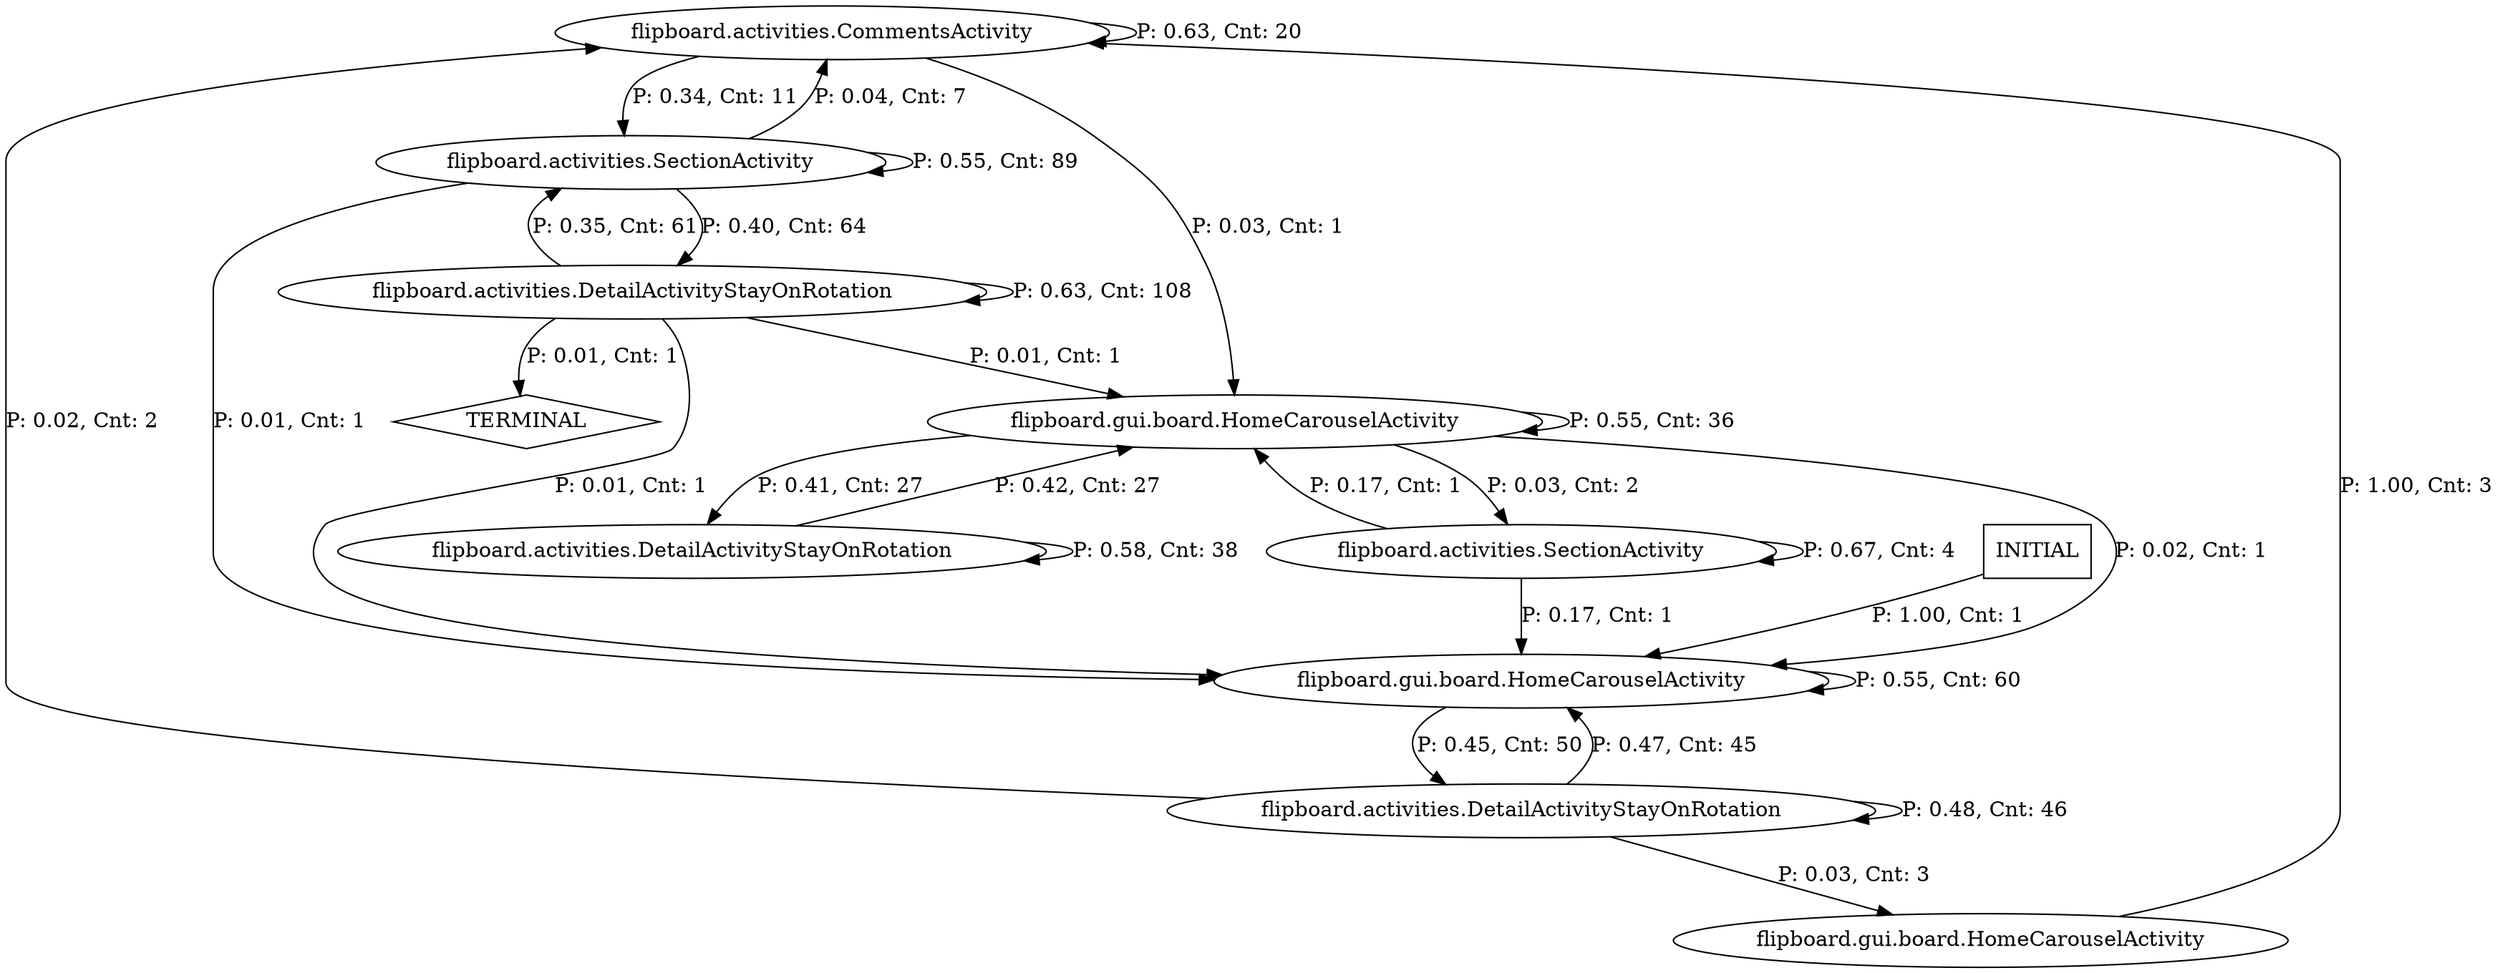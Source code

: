 digraph G {
  0 [label="flipboard.activities.CommentsActivity"];
  1 [label="flipboard.activities.DetailActivityStayOnRotation"];
  2 [label="flipboard.activities.DetailActivityStayOnRotation"];
  3 [label="flipboard.activities.DetailActivityStayOnRotation"];
  4 [label="flipboard.activities.SectionActivity"];
  5 [label="flipboard.activities.SectionActivity"];
  6 [label="flipboard.gui.board.HomeCarouselActivity"];
  7 [label="flipboard.gui.board.HomeCarouselActivity"];
  8 [label="flipboard.gui.board.HomeCarouselActivity"];
  9 [label="TERMINAL",shape=diamond];
  10 [label="INITIAL",shape=box];
0->0 [label="P: 0.63, Cnt: 20"];
0->5 [label="P: 0.34, Cnt: 11"];
0->8 [label="P: 0.03, Cnt: 1"];
1->1 [label="P: 0.58, Cnt: 38"];
1->8 [label="P: 0.42, Cnt: 27"];
2->0 [label="P: 0.02, Cnt: 2"];
2->2 [label="P: 0.48, Cnt: 46"];
2->6 [label="P: 0.03, Cnt: 3"];
2->7 [label="P: 0.47, Cnt: 45"];
3->3 [label="P: 0.63, Cnt: 108"];
3->5 [label="P: 0.35, Cnt: 61"];
3->8 [label="P: 0.01, Cnt: 1"];
3->7 [label="P: 0.01, Cnt: 1"];
3->9 [label="P: 0.01, Cnt: 1"];
4->4 [label="P: 0.67, Cnt: 4"];
4->8 [label="P: 0.17, Cnt: 1"];
4->7 [label="P: 0.17, Cnt: 1"];
5->0 [label="P: 0.04, Cnt: 7"];
5->3 [label="P: 0.40, Cnt: 64"];
5->5 [label="P: 0.55, Cnt: 89"];
5->7 [label="P: 0.01, Cnt: 1"];
6->0 [label="P: 1.00, Cnt: 3"];
7->2 [label="P: 0.45, Cnt: 50"];
7->7 [label="P: 0.55, Cnt: 60"];
8->1 [label="P: 0.41, Cnt: 27"];
8->4 [label="P: 0.03, Cnt: 2"];
8->7 [label="P: 0.02, Cnt: 1"];
8->8 [label="P: 0.55, Cnt: 36"];
10->7 [label="P: 1.00, Cnt: 1"];
}
